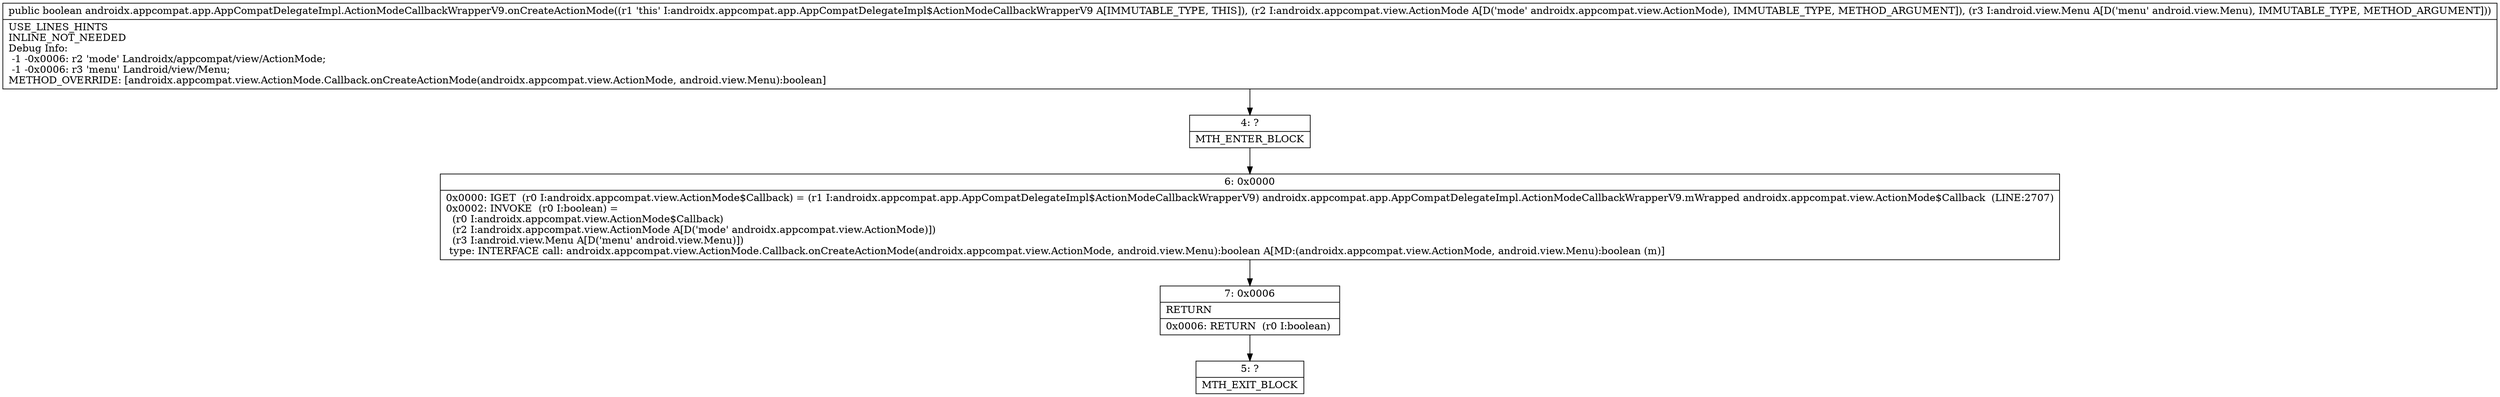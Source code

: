 digraph "CFG forandroidx.appcompat.app.AppCompatDelegateImpl.ActionModeCallbackWrapperV9.onCreateActionMode(Landroidx\/appcompat\/view\/ActionMode;Landroid\/view\/Menu;)Z" {
Node_4 [shape=record,label="{4\:\ ?|MTH_ENTER_BLOCK\l}"];
Node_6 [shape=record,label="{6\:\ 0x0000|0x0000: IGET  (r0 I:androidx.appcompat.view.ActionMode$Callback) = (r1 I:androidx.appcompat.app.AppCompatDelegateImpl$ActionModeCallbackWrapperV9) androidx.appcompat.app.AppCompatDelegateImpl.ActionModeCallbackWrapperV9.mWrapped androidx.appcompat.view.ActionMode$Callback  (LINE:2707)\l0x0002: INVOKE  (r0 I:boolean) = \l  (r0 I:androidx.appcompat.view.ActionMode$Callback)\l  (r2 I:androidx.appcompat.view.ActionMode A[D('mode' androidx.appcompat.view.ActionMode)])\l  (r3 I:android.view.Menu A[D('menu' android.view.Menu)])\l type: INTERFACE call: androidx.appcompat.view.ActionMode.Callback.onCreateActionMode(androidx.appcompat.view.ActionMode, android.view.Menu):boolean A[MD:(androidx.appcompat.view.ActionMode, android.view.Menu):boolean (m)]\l}"];
Node_7 [shape=record,label="{7\:\ 0x0006|RETURN\l|0x0006: RETURN  (r0 I:boolean) \l}"];
Node_5 [shape=record,label="{5\:\ ?|MTH_EXIT_BLOCK\l}"];
MethodNode[shape=record,label="{public boolean androidx.appcompat.app.AppCompatDelegateImpl.ActionModeCallbackWrapperV9.onCreateActionMode((r1 'this' I:androidx.appcompat.app.AppCompatDelegateImpl$ActionModeCallbackWrapperV9 A[IMMUTABLE_TYPE, THIS]), (r2 I:androidx.appcompat.view.ActionMode A[D('mode' androidx.appcompat.view.ActionMode), IMMUTABLE_TYPE, METHOD_ARGUMENT]), (r3 I:android.view.Menu A[D('menu' android.view.Menu), IMMUTABLE_TYPE, METHOD_ARGUMENT]))  | USE_LINES_HINTS\lINLINE_NOT_NEEDED\lDebug Info:\l  \-1 \-0x0006: r2 'mode' Landroidx\/appcompat\/view\/ActionMode;\l  \-1 \-0x0006: r3 'menu' Landroid\/view\/Menu;\lMETHOD_OVERRIDE: [androidx.appcompat.view.ActionMode.Callback.onCreateActionMode(androidx.appcompat.view.ActionMode, android.view.Menu):boolean]\l}"];
MethodNode -> Node_4;Node_4 -> Node_6;
Node_6 -> Node_7;
Node_7 -> Node_5;
}

